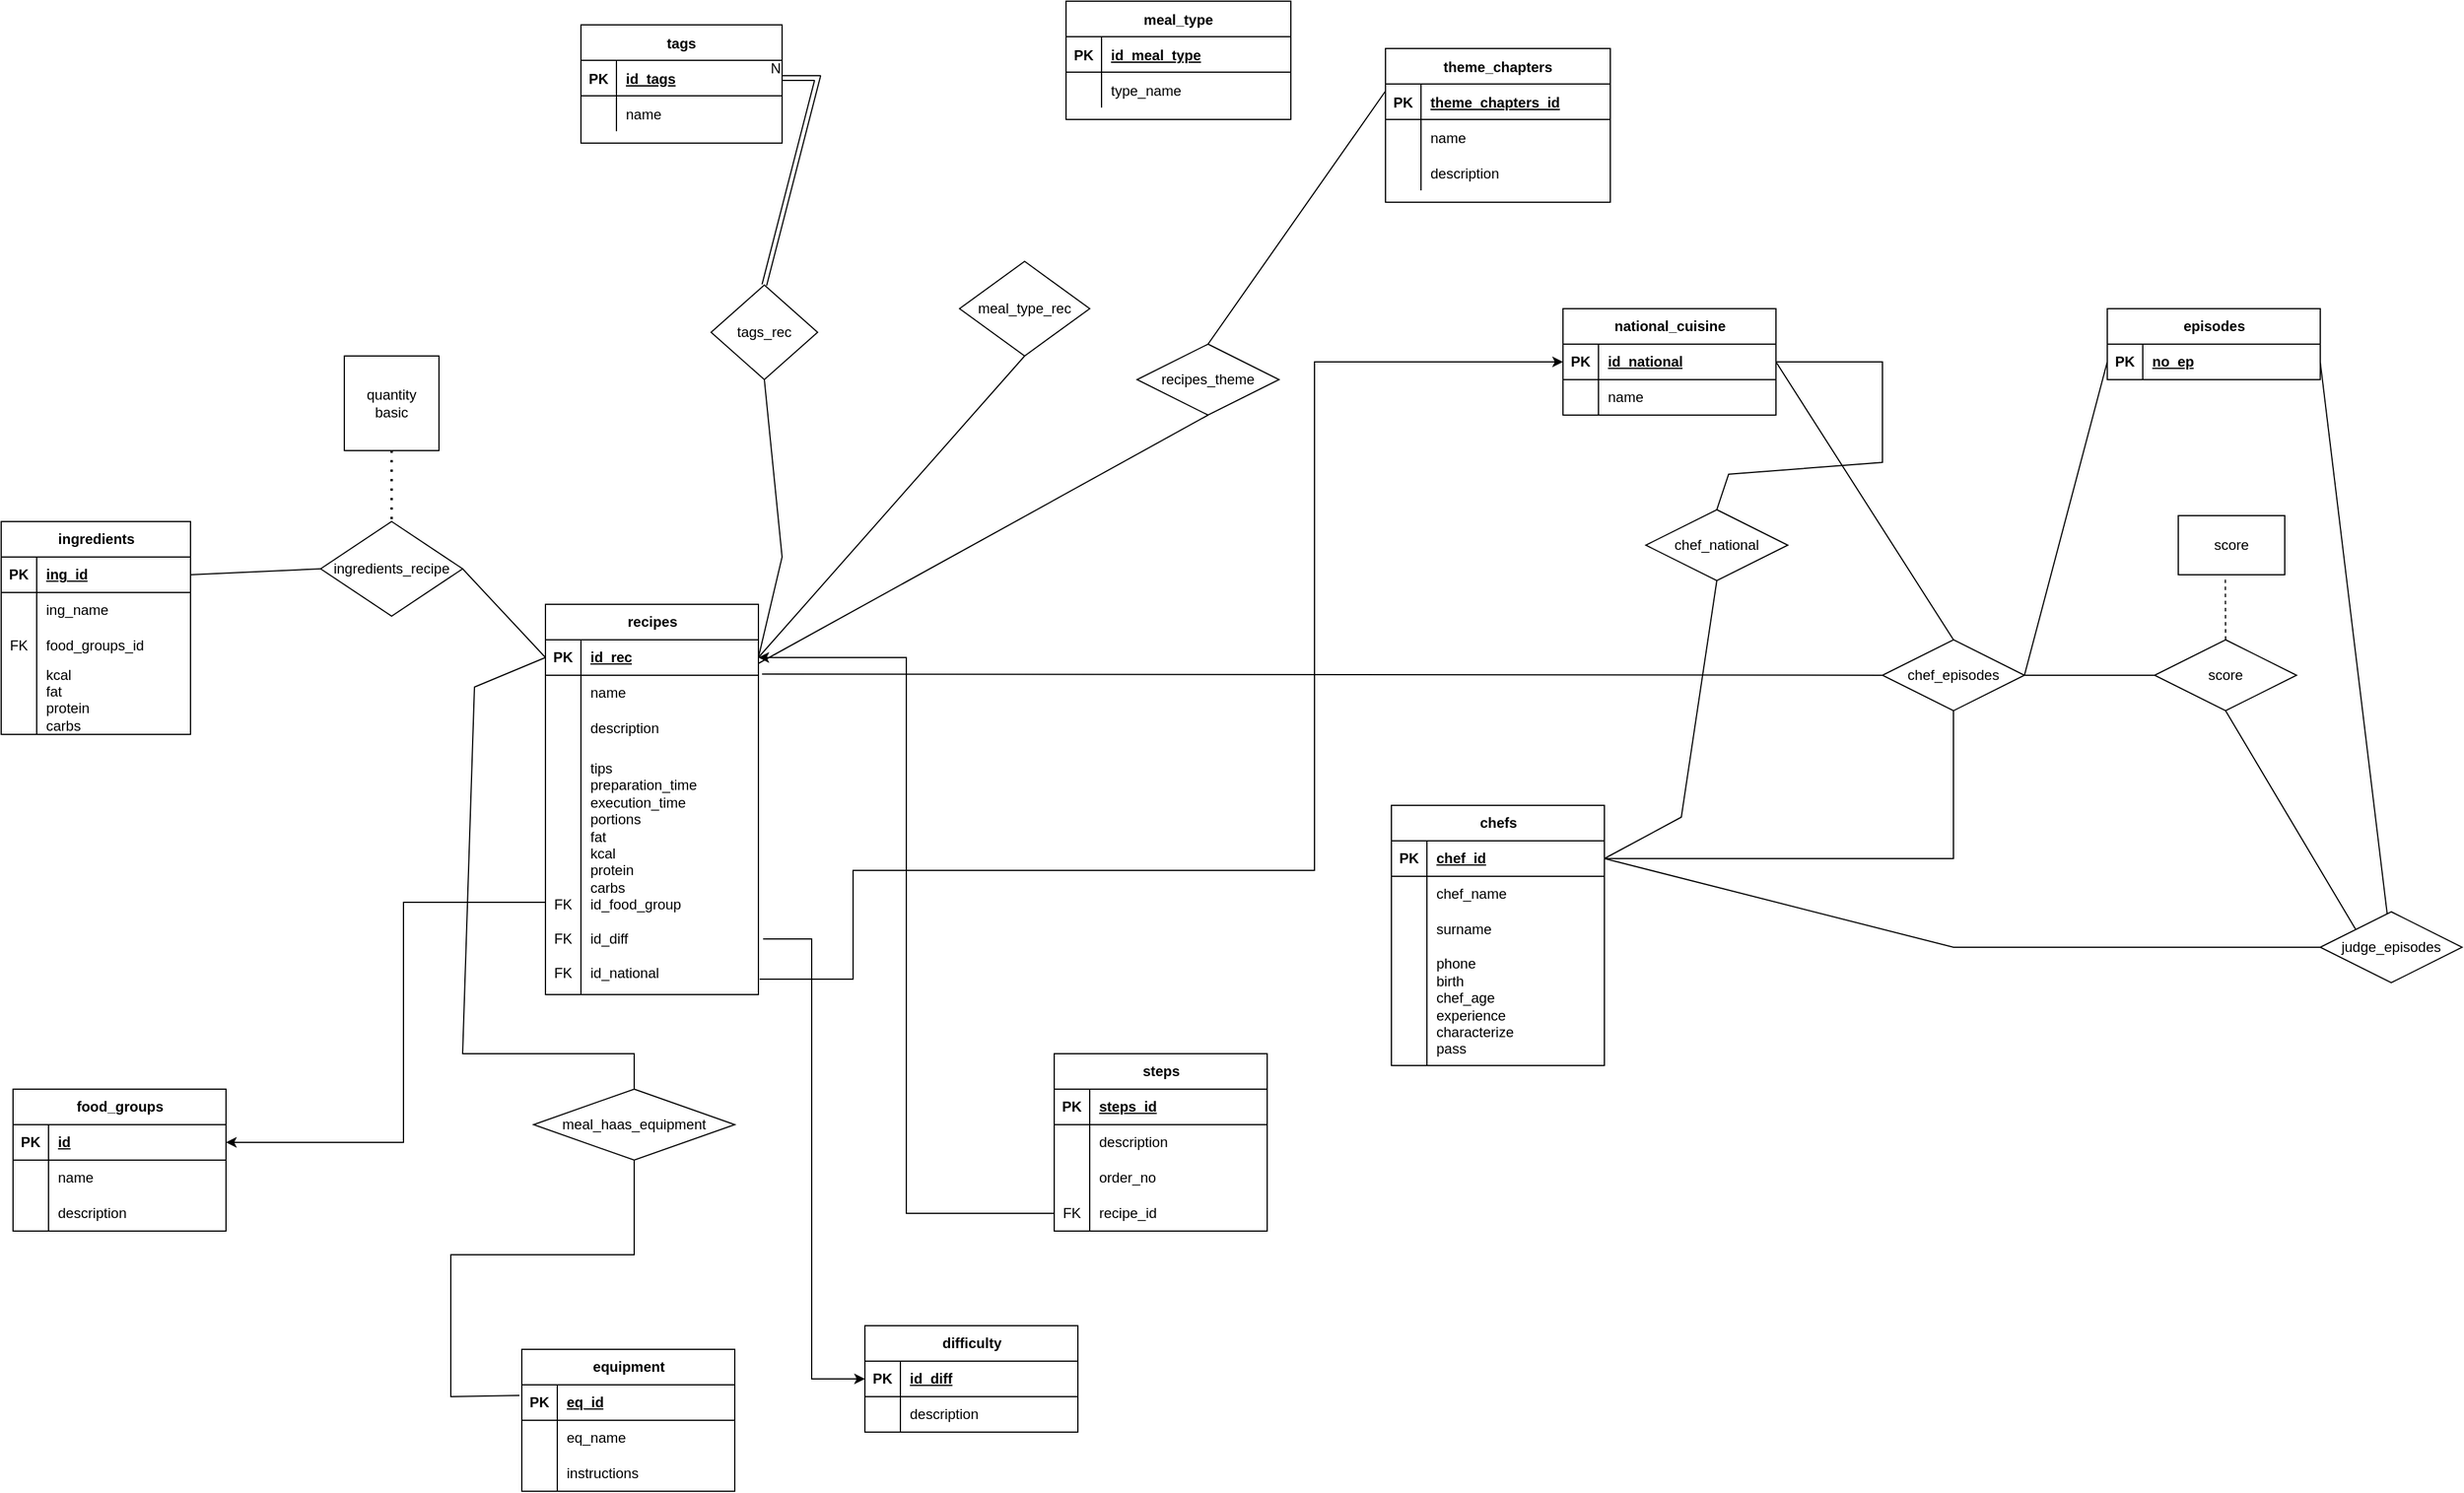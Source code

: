 <mxfile version="24.4.8" type="github">
  <diagram id="R2lEEEUBdFMjLlhIrx00" name="Page-1">
    <mxGraphModel dx="2524" dy="738" grid="1" gridSize="10" guides="1" tooltips="1" connect="1" arrows="1" fold="1" page="1" pageScale="1" pageWidth="850" pageHeight="1100" math="0" shadow="0" extFonts="Permanent Marker^https://fonts.googleapis.com/css?family=Permanent+Marker">
      <root>
        <mxCell id="0" />
        <mxCell id="1" parent="0" />
        <mxCell id="C-vyLk0tnHw3VtMMgP7b-2" value="meal_type" style="shape=table;startSize=30;container=1;collapsible=1;childLayout=tableLayout;fixedRows=1;rowLines=0;fontStyle=1;align=center;resizeLast=1;" parent="1" vertex="1">
          <mxGeometry x="510" y="30" width="190" height="100" as="geometry" />
        </mxCell>
        <mxCell id="C-vyLk0tnHw3VtMMgP7b-3" value="" style="shape=partialRectangle;collapsible=0;dropTarget=0;pointerEvents=0;fillColor=none;points=[[0,0.5],[1,0.5]];portConstraint=eastwest;top=0;left=0;right=0;bottom=1;" parent="C-vyLk0tnHw3VtMMgP7b-2" vertex="1">
          <mxGeometry y="30" width="190" height="30" as="geometry" />
        </mxCell>
        <mxCell id="C-vyLk0tnHw3VtMMgP7b-4" value="PK" style="shape=partialRectangle;overflow=hidden;connectable=0;fillColor=none;top=0;left=0;bottom=0;right=0;fontStyle=1;" parent="C-vyLk0tnHw3VtMMgP7b-3" vertex="1">
          <mxGeometry width="30" height="30" as="geometry">
            <mxRectangle width="30" height="30" as="alternateBounds" />
          </mxGeometry>
        </mxCell>
        <mxCell id="C-vyLk0tnHw3VtMMgP7b-5" value="id_meal_type" style="shape=partialRectangle;overflow=hidden;connectable=0;fillColor=none;top=0;left=0;bottom=0;right=0;align=left;spacingLeft=6;fontStyle=5;" parent="C-vyLk0tnHw3VtMMgP7b-3" vertex="1">
          <mxGeometry x="30" width="160" height="30" as="geometry">
            <mxRectangle width="160" height="30" as="alternateBounds" />
          </mxGeometry>
        </mxCell>
        <mxCell id="C-vyLk0tnHw3VtMMgP7b-6" value="" style="shape=partialRectangle;collapsible=0;dropTarget=0;pointerEvents=0;fillColor=none;points=[[0,0.5],[1,0.5]];portConstraint=eastwest;top=0;left=0;right=0;bottom=0;" parent="C-vyLk0tnHw3VtMMgP7b-2" vertex="1">
          <mxGeometry y="60" width="190" height="30" as="geometry" />
        </mxCell>
        <mxCell id="C-vyLk0tnHw3VtMMgP7b-7" value="" style="shape=partialRectangle;overflow=hidden;connectable=0;fillColor=none;top=0;left=0;bottom=0;right=0;" parent="C-vyLk0tnHw3VtMMgP7b-6" vertex="1">
          <mxGeometry width="30" height="30" as="geometry">
            <mxRectangle width="30" height="30" as="alternateBounds" />
          </mxGeometry>
        </mxCell>
        <mxCell id="C-vyLk0tnHw3VtMMgP7b-8" value="type_name" style="shape=partialRectangle;overflow=hidden;connectable=0;fillColor=none;top=0;left=0;bottom=0;right=0;align=left;spacingLeft=6;" parent="C-vyLk0tnHw3VtMMgP7b-6" vertex="1">
          <mxGeometry x="30" width="160" height="30" as="geometry">
            <mxRectangle width="160" height="30" as="alternateBounds" />
          </mxGeometry>
        </mxCell>
        <mxCell id="C-vyLk0tnHw3VtMMgP7b-13" value="theme_chapters" style="shape=table;startSize=30;container=1;collapsible=1;childLayout=tableLayout;fixedRows=1;rowLines=0;fontStyle=1;align=center;resizeLast=1;" parent="1" vertex="1">
          <mxGeometry x="780" y="70" width="190" height="130" as="geometry" />
        </mxCell>
        <mxCell id="C-vyLk0tnHw3VtMMgP7b-14" value="" style="shape=partialRectangle;collapsible=0;dropTarget=0;pointerEvents=0;fillColor=none;points=[[0,0.5],[1,0.5]];portConstraint=eastwest;top=0;left=0;right=0;bottom=1;" parent="C-vyLk0tnHw3VtMMgP7b-13" vertex="1">
          <mxGeometry y="30" width="190" height="30" as="geometry" />
        </mxCell>
        <mxCell id="C-vyLk0tnHw3VtMMgP7b-15" value="PK" style="shape=partialRectangle;overflow=hidden;connectable=0;fillColor=none;top=0;left=0;bottom=0;right=0;fontStyle=1;" parent="C-vyLk0tnHw3VtMMgP7b-14" vertex="1">
          <mxGeometry width="30" height="30" as="geometry">
            <mxRectangle width="30" height="30" as="alternateBounds" />
          </mxGeometry>
        </mxCell>
        <mxCell id="C-vyLk0tnHw3VtMMgP7b-16" value="theme_chapters_id" style="shape=partialRectangle;overflow=hidden;connectable=0;fillColor=none;top=0;left=0;bottom=0;right=0;align=left;spacingLeft=6;fontStyle=5;" parent="C-vyLk0tnHw3VtMMgP7b-14" vertex="1">
          <mxGeometry x="30" width="160" height="30" as="geometry">
            <mxRectangle width="160" height="30" as="alternateBounds" />
          </mxGeometry>
        </mxCell>
        <mxCell id="C-vyLk0tnHw3VtMMgP7b-17" value="" style="shape=partialRectangle;collapsible=0;dropTarget=0;pointerEvents=0;fillColor=none;points=[[0,0.5],[1,0.5]];portConstraint=eastwest;top=0;left=0;right=0;bottom=0;" parent="C-vyLk0tnHw3VtMMgP7b-13" vertex="1">
          <mxGeometry y="60" width="190" height="30" as="geometry" />
        </mxCell>
        <mxCell id="C-vyLk0tnHw3VtMMgP7b-18" value="" style="shape=partialRectangle;overflow=hidden;connectable=0;fillColor=none;top=0;left=0;bottom=0;right=0;" parent="C-vyLk0tnHw3VtMMgP7b-17" vertex="1">
          <mxGeometry width="30" height="30" as="geometry">
            <mxRectangle width="30" height="30" as="alternateBounds" />
          </mxGeometry>
        </mxCell>
        <mxCell id="C-vyLk0tnHw3VtMMgP7b-19" value="name" style="shape=partialRectangle;overflow=hidden;connectable=0;fillColor=none;top=0;left=0;bottom=0;right=0;align=left;spacingLeft=6;" parent="C-vyLk0tnHw3VtMMgP7b-17" vertex="1">
          <mxGeometry x="30" width="160" height="30" as="geometry">
            <mxRectangle width="160" height="30" as="alternateBounds" />
          </mxGeometry>
        </mxCell>
        <mxCell id="C-vyLk0tnHw3VtMMgP7b-20" value="" style="shape=partialRectangle;collapsible=0;dropTarget=0;pointerEvents=0;fillColor=none;points=[[0,0.5],[1,0.5]];portConstraint=eastwest;top=0;left=0;right=0;bottom=0;" parent="C-vyLk0tnHw3VtMMgP7b-13" vertex="1">
          <mxGeometry y="90" width="190" height="30" as="geometry" />
        </mxCell>
        <mxCell id="C-vyLk0tnHw3VtMMgP7b-21" value="" style="shape=partialRectangle;overflow=hidden;connectable=0;fillColor=none;top=0;left=0;bottom=0;right=0;" parent="C-vyLk0tnHw3VtMMgP7b-20" vertex="1">
          <mxGeometry width="30" height="30" as="geometry">
            <mxRectangle width="30" height="30" as="alternateBounds" />
          </mxGeometry>
        </mxCell>
        <mxCell id="C-vyLk0tnHw3VtMMgP7b-22" value="description " style="shape=partialRectangle;overflow=hidden;connectable=0;fillColor=none;top=0;left=0;bottom=0;right=0;align=left;spacingLeft=6;" parent="C-vyLk0tnHw3VtMMgP7b-20" vertex="1">
          <mxGeometry x="30" width="160" height="30" as="geometry">
            <mxRectangle width="160" height="30" as="alternateBounds" />
          </mxGeometry>
        </mxCell>
        <mxCell id="C-vyLk0tnHw3VtMMgP7b-23" value="tags" style="shape=table;startSize=30;container=1;collapsible=1;childLayout=tableLayout;fixedRows=1;rowLines=0;fontStyle=1;align=center;resizeLast=1;" parent="1" vertex="1">
          <mxGeometry x="100" y="50" width="170" height="100" as="geometry" />
        </mxCell>
        <mxCell id="C-vyLk0tnHw3VtMMgP7b-24" value="" style="shape=partialRectangle;collapsible=0;dropTarget=0;pointerEvents=0;fillColor=none;points=[[0,0.5],[1,0.5]];portConstraint=eastwest;top=0;left=0;right=0;bottom=1;" parent="C-vyLk0tnHw3VtMMgP7b-23" vertex="1">
          <mxGeometry y="30" width="170" height="30" as="geometry" />
        </mxCell>
        <mxCell id="C-vyLk0tnHw3VtMMgP7b-25" value="PK" style="shape=partialRectangle;overflow=hidden;connectable=0;fillColor=none;top=0;left=0;bottom=0;right=0;fontStyle=1;" parent="C-vyLk0tnHw3VtMMgP7b-24" vertex="1">
          <mxGeometry width="30" height="30" as="geometry">
            <mxRectangle width="30" height="30" as="alternateBounds" />
          </mxGeometry>
        </mxCell>
        <mxCell id="C-vyLk0tnHw3VtMMgP7b-26" value="id_tags" style="shape=partialRectangle;overflow=hidden;connectable=0;fillColor=none;top=0;left=0;bottom=0;right=0;align=left;spacingLeft=6;fontStyle=5;" parent="C-vyLk0tnHw3VtMMgP7b-24" vertex="1">
          <mxGeometry x="30" width="140" height="30" as="geometry">
            <mxRectangle width="140" height="30" as="alternateBounds" />
          </mxGeometry>
        </mxCell>
        <mxCell id="C-vyLk0tnHw3VtMMgP7b-27" value="" style="shape=partialRectangle;collapsible=0;dropTarget=0;pointerEvents=0;fillColor=none;points=[[0,0.5],[1,0.5]];portConstraint=eastwest;top=0;left=0;right=0;bottom=0;" parent="C-vyLk0tnHw3VtMMgP7b-23" vertex="1">
          <mxGeometry y="60" width="170" height="30" as="geometry" />
        </mxCell>
        <mxCell id="C-vyLk0tnHw3VtMMgP7b-28" value="" style="shape=partialRectangle;overflow=hidden;connectable=0;fillColor=none;top=0;left=0;bottom=0;right=0;" parent="C-vyLk0tnHw3VtMMgP7b-27" vertex="1">
          <mxGeometry width="30" height="30" as="geometry">
            <mxRectangle width="30" height="30" as="alternateBounds" />
          </mxGeometry>
        </mxCell>
        <mxCell id="C-vyLk0tnHw3VtMMgP7b-29" value="name" style="shape=partialRectangle;overflow=hidden;connectable=0;fillColor=none;top=0;left=0;bottom=0;right=0;align=left;spacingLeft=6;" parent="C-vyLk0tnHw3VtMMgP7b-27" vertex="1">
          <mxGeometry x="30" width="140" height="30" as="geometry">
            <mxRectangle width="140" height="30" as="alternateBounds" />
          </mxGeometry>
        </mxCell>
        <mxCell id="ZAzLyMQpshhAnLZkyLli-1" value="tags_rec" style="rhombus;whiteSpace=wrap;html=1;" parent="1" vertex="1">
          <mxGeometry x="210" y="270" width="90" height="80" as="geometry" />
        </mxCell>
        <mxCell id="ZAzLyMQpshhAnLZkyLli-2" value="meal_type_rec" style="rhombus;whiteSpace=wrap;html=1;" parent="1" vertex="1">
          <mxGeometry x="420" y="250" width="110" height="80" as="geometry" />
        </mxCell>
        <mxCell id="ZAzLyMQpshhAnLZkyLli-4" value="ingredients_recipe" style="rhombus;whiteSpace=wrap;html=1;" parent="1" vertex="1">
          <mxGeometry x="-120" y="470" width="120" height="80" as="geometry" />
        </mxCell>
        <mxCell id="ZAzLyMQpshhAnLZkyLli-6" value="" style="endArrow=none;dashed=1;html=1;dashPattern=1 3;strokeWidth=2;rounded=0;" parent="1" source="ZAzLyMQpshhAnLZkyLli-8" target="ZAzLyMQpshhAnLZkyLli-4" edge="1">
          <mxGeometry width="50" height="50" relative="1" as="geometry">
            <mxPoint x="370" y="570" as="sourcePoint" />
            <mxPoint x="360" y="390" as="targetPoint" />
          </mxGeometry>
        </mxCell>
        <mxCell id="ZAzLyMQpshhAnLZkyLli-8" value="quantity&lt;div&gt;basic&lt;/div&gt;" style="whiteSpace=wrap;html=1;aspect=fixed;" parent="1" vertex="1">
          <mxGeometry x="-100" y="330" width="80" height="80" as="geometry" />
        </mxCell>
        <mxCell id="ZAzLyMQpshhAnLZkyLli-9" value="ingredients" style="shape=table;startSize=30;container=1;collapsible=1;childLayout=tableLayout;fixedRows=1;rowLines=0;fontStyle=1;align=center;resizeLast=1;html=1;" parent="1" vertex="1">
          <mxGeometry x="-390" y="470" width="160" height="180" as="geometry" />
        </mxCell>
        <mxCell id="ZAzLyMQpshhAnLZkyLli-10" value="" style="shape=tableRow;horizontal=0;startSize=0;swimlaneHead=0;swimlaneBody=0;fillColor=none;collapsible=0;dropTarget=0;points=[[0,0.5],[1,0.5]];portConstraint=eastwest;top=0;left=0;right=0;bottom=1;" parent="ZAzLyMQpshhAnLZkyLli-9" vertex="1">
          <mxGeometry y="30" width="160" height="30" as="geometry" />
        </mxCell>
        <mxCell id="ZAzLyMQpshhAnLZkyLli-11" value="PK" style="shape=partialRectangle;connectable=0;fillColor=none;top=0;left=0;bottom=0;right=0;fontStyle=1;overflow=hidden;whiteSpace=wrap;html=1;" parent="ZAzLyMQpshhAnLZkyLli-10" vertex="1">
          <mxGeometry width="30" height="30" as="geometry">
            <mxRectangle width="30" height="30" as="alternateBounds" />
          </mxGeometry>
        </mxCell>
        <mxCell id="ZAzLyMQpshhAnLZkyLli-12" value="ing_id" style="shape=partialRectangle;connectable=0;fillColor=none;top=0;left=0;bottom=0;right=0;align=left;spacingLeft=6;fontStyle=5;overflow=hidden;whiteSpace=wrap;html=1;" parent="ZAzLyMQpshhAnLZkyLli-10" vertex="1">
          <mxGeometry x="30" width="130" height="30" as="geometry">
            <mxRectangle width="130" height="30" as="alternateBounds" />
          </mxGeometry>
        </mxCell>
        <mxCell id="ZAzLyMQpshhAnLZkyLli-13" value="" style="shape=tableRow;horizontal=0;startSize=0;swimlaneHead=0;swimlaneBody=0;fillColor=none;collapsible=0;dropTarget=0;points=[[0,0.5],[1,0.5]];portConstraint=eastwest;top=0;left=0;right=0;bottom=0;" parent="ZAzLyMQpshhAnLZkyLli-9" vertex="1">
          <mxGeometry y="60" width="160" height="30" as="geometry" />
        </mxCell>
        <mxCell id="ZAzLyMQpshhAnLZkyLli-14" value="" style="shape=partialRectangle;connectable=0;fillColor=none;top=0;left=0;bottom=0;right=0;editable=1;overflow=hidden;whiteSpace=wrap;html=1;" parent="ZAzLyMQpshhAnLZkyLli-13" vertex="1">
          <mxGeometry width="30" height="30" as="geometry">
            <mxRectangle width="30" height="30" as="alternateBounds" />
          </mxGeometry>
        </mxCell>
        <mxCell id="ZAzLyMQpshhAnLZkyLli-15" value="ing_name" style="shape=partialRectangle;connectable=0;fillColor=none;top=0;left=0;bottom=0;right=0;align=left;spacingLeft=6;overflow=hidden;whiteSpace=wrap;html=1;" parent="ZAzLyMQpshhAnLZkyLli-13" vertex="1">
          <mxGeometry x="30" width="130" height="30" as="geometry">
            <mxRectangle width="130" height="30" as="alternateBounds" />
          </mxGeometry>
        </mxCell>
        <mxCell id="ZAzLyMQpshhAnLZkyLli-16" value="" style="shape=tableRow;horizontal=0;startSize=0;swimlaneHead=0;swimlaneBody=0;fillColor=none;collapsible=0;dropTarget=0;points=[[0,0.5],[1,0.5]];portConstraint=eastwest;top=0;left=0;right=0;bottom=0;" parent="ZAzLyMQpshhAnLZkyLli-9" vertex="1">
          <mxGeometry y="90" width="160" height="30" as="geometry" />
        </mxCell>
        <mxCell id="ZAzLyMQpshhAnLZkyLli-17" value="FK" style="shape=partialRectangle;connectable=0;fillColor=none;top=0;left=0;bottom=0;right=0;editable=1;overflow=hidden;whiteSpace=wrap;html=1;" parent="ZAzLyMQpshhAnLZkyLli-16" vertex="1">
          <mxGeometry width="30" height="30" as="geometry">
            <mxRectangle width="30" height="30" as="alternateBounds" />
          </mxGeometry>
        </mxCell>
        <mxCell id="ZAzLyMQpshhAnLZkyLli-18" value="food_groups_id" style="shape=partialRectangle;connectable=0;fillColor=none;top=0;left=0;bottom=0;right=0;align=left;spacingLeft=6;overflow=hidden;whiteSpace=wrap;html=1;" parent="ZAzLyMQpshhAnLZkyLli-16" vertex="1">
          <mxGeometry x="30" width="130" height="30" as="geometry">
            <mxRectangle width="130" height="30" as="alternateBounds" />
          </mxGeometry>
        </mxCell>
        <mxCell id="ZAzLyMQpshhAnLZkyLli-19" value="" style="shape=tableRow;horizontal=0;startSize=0;swimlaneHead=0;swimlaneBody=0;fillColor=none;collapsible=0;dropTarget=0;points=[[0,0.5],[1,0.5]];portConstraint=eastwest;top=0;left=0;right=0;bottom=0;" parent="ZAzLyMQpshhAnLZkyLli-9" vertex="1">
          <mxGeometry y="120" width="160" height="60" as="geometry" />
        </mxCell>
        <mxCell id="ZAzLyMQpshhAnLZkyLli-20" value="" style="shape=partialRectangle;connectable=0;fillColor=none;top=0;left=0;bottom=0;right=0;editable=1;overflow=hidden;whiteSpace=wrap;html=1;" parent="ZAzLyMQpshhAnLZkyLli-19" vertex="1">
          <mxGeometry width="30" height="60" as="geometry">
            <mxRectangle width="30" height="60" as="alternateBounds" />
          </mxGeometry>
        </mxCell>
        <mxCell id="ZAzLyMQpshhAnLZkyLli-21" value="kcal&lt;div&gt;fat&lt;/div&gt;&lt;div&gt;protein&lt;/div&gt;&lt;div&gt;carbs&lt;/div&gt;" style="shape=partialRectangle;connectable=0;fillColor=none;top=0;left=0;bottom=0;right=0;align=left;spacingLeft=6;overflow=hidden;whiteSpace=wrap;html=1;" parent="ZAzLyMQpshhAnLZkyLli-19" vertex="1">
          <mxGeometry x="30" width="130" height="60" as="geometry">
            <mxRectangle width="130" height="60" as="alternateBounds" />
          </mxGeometry>
        </mxCell>
        <mxCell id="_lbtLZk86KpK8hCh-zHx-7" value="recipes_theme" style="shape=rhombus;perimeter=rhombusPerimeter;whiteSpace=wrap;html=1;align=center;" vertex="1" parent="1">
          <mxGeometry x="570" y="320" width="120" height="60" as="geometry" />
        </mxCell>
        <mxCell id="_lbtLZk86KpK8hCh-zHx-8" value="recipes" style="shape=table;startSize=30;container=1;collapsible=1;childLayout=tableLayout;fixedRows=1;rowLines=0;fontStyle=1;align=center;resizeLast=1;html=1;" vertex="1" parent="1">
          <mxGeometry x="70" y="540" width="180" height="330" as="geometry" />
        </mxCell>
        <mxCell id="_lbtLZk86KpK8hCh-zHx-9" value="" style="shape=tableRow;horizontal=0;startSize=0;swimlaneHead=0;swimlaneBody=0;fillColor=none;collapsible=0;dropTarget=0;points=[[0,0.5],[1,0.5]];portConstraint=eastwest;top=0;left=0;right=0;bottom=1;" vertex="1" parent="_lbtLZk86KpK8hCh-zHx-8">
          <mxGeometry y="30" width="180" height="30" as="geometry" />
        </mxCell>
        <mxCell id="_lbtLZk86KpK8hCh-zHx-10" value="PK" style="shape=partialRectangle;connectable=0;fillColor=none;top=0;left=0;bottom=0;right=0;fontStyle=1;overflow=hidden;whiteSpace=wrap;html=1;" vertex="1" parent="_lbtLZk86KpK8hCh-zHx-9">
          <mxGeometry width="30" height="30" as="geometry">
            <mxRectangle width="30" height="30" as="alternateBounds" />
          </mxGeometry>
        </mxCell>
        <mxCell id="_lbtLZk86KpK8hCh-zHx-11" value="id_rec" style="shape=partialRectangle;connectable=0;fillColor=none;top=0;left=0;bottom=0;right=0;align=left;spacingLeft=6;fontStyle=5;overflow=hidden;whiteSpace=wrap;html=1;" vertex="1" parent="_lbtLZk86KpK8hCh-zHx-9">
          <mxGeometry x="30" width="150" height="30" as="geometry">
            <mxRectangle width="150" height="30" as="alternateBounds" />
          </mxGeometry>
        </mxCell>
        <mxCell id="_lbtLZk86KpK8hCh-zHx-12" value="" style="shape=tableRow;horizontal=0;startSize=0;swimlaneHead=0;swimlaneBody=0;fillColor=none;collapsible=0;dropTarget=0;points=[[0,0.5],[1,0.5]];portConstraint=eastwest;top=0;left=0;right=0;bottom=0;" vertex="1" parent="_lbtLZk86KpK8hCh-zHx-8">
          <mxGeometry y="60" width="180" height="30" as="geometry" />
        </mxCell>
        <mxCell id="_lbtLZk86KpK8hCh-zHx-13" value="" style="shape=partialRectangle;connectable=0;fillColor=none;top=0;left=0;bottom=0;right=0;editable=1;overflow=hidden;whiteSpace=wrap;html=1;" vertex="1" parent="_lbtLZk86KpK8hCh-zHx-12">
          <mxGeometry width="30" height="30" as="geometry">
            <mxRectangle width="30" height="30" as="alternateBounds" />
          </mxGeometry>
        </mxCell>
        <mxCell id="_lbtLZk86KpK8hCh-zHx-14" value="name" style="shape=partialRectangle;connectable=0;fillColor=none;top=0;left=0;bottom=0;right=0;align=left;spacingLeft=6;overflow=hidden;whiteSpace=wrap;html=1;" vertex="1" parent="_lbtLZk86KpK8hCh-zHx-12">
          <mxGeometry x="30" width="150" height="30" as="geometry">
            <mxRectangle width="150" height="30" as="alternateBounds" />
          </mxGeometry>
        </mxCell>
        <mxCell id="_lbtLZk86KpK8hCh-zHx-15" value="" style="shape=tableRow;horizontal=0;startSize=0;swimlaneHead=0;swimlaneBody=0;fillColor=none;collapsible=0;dropTarget=0;points=[[0,0.5],[1,0.5]];portConstraint=eastwest;top=0;left=0;right=0;bottom=0;" vertex="1" parent="_lbtLZk86KpK8hCh-zHx-8">
          <mxGeometry y="90" width="180" height="30" as="geometry" />
        </mxCell>
        <mxCell id="_lbtLZk86KpK8hCh-zHx-16" value="" style="shape=partialRectangle;connectable=0;fillColor=none;top=0;left=0;bottom=0;right=0;editable=1;overflow=hidden;whiteSpace=wrap;html=1;" vertex="1" parent="_lbtLZk86KpK8hCh-zHx-15">
          <mxGeometry width="30" height="30" as="geometry">
            <mxRectangle width="30" height="30" as="alternateBounds" />
          </mxGeometry>
        </mxCell>
        <mxCell id="_lbtLZk86KpK8hCh-zHx-17" value="description" style="shape=partialRectangle;connectable=0;fillColor=none;top=0;left=0;bottom=0;right=0;align=left;spacingLeft=6;overflow=hidden;whiteSpace=wrap;html=1;" vertex="1" parent="_lbtLZk86KpK8hCh-zHx-15">
          <mxGeometry x="30" width="150" height="30" as="geometry">
            <mxRectangle width="150" height="30" as="alternateBounds" />
          </mxGeometry>
        </mxCell>
        <mxCell id="_lbtLZk86KpK8hCh-zHx-18" value="" style="shape=tableRow;horizontal=0;startSize=0;swimlaneHead=0;swimlaneBody=0;fillColor=none;collapsible=0;dropTarget=0;points=[[0,0.5],[1,0.5]];portConstraint=eastwest;top=0;left=0;right=0;bottom=0;" vertex="1" parent="_lbtLZk86KpK8hCh-zHx-8">
          <mxGeometry y="120" width="180" height="210" as="geometry" />
        </mxCell>
        <mxCell id="_lbtLZk86KpK8hCh-zHx-19" value="&lt;div&gt;&lt;br&gt;&lt;/div&gt;&lt;div&gt;&lt;br&gt;&lt;/div&gt;&lt;div&gt;&lt;br&gt;&lt;/div&gt;&lt;div&gt;&lt;br&gt;&lt;/div&gt;&lt;div&gt;&lt;br&gt;&lt;/div&gt;&lt;div&gt;&lt;br&gt;&lt;/div&gt;&lt;div&gt;&lt;br&gt;&lt;/div&gt;&lt;div&gt;&lt;br&gt;&lt;/div&gt;FK&lt;div&gt;&lt;br&gt;&lt;div&gt;FK&lt;/div&gt;&lt;div&gt;&amp;nbsp; &amp;nbsp; FK&lt;/div&gt;&lt;/div&gt;" style="shape=partialRectangle;connectable=0;fillColor=none;top=0;left=0;bottom=0;right=0;editable=1;overflow=hidden;whiteSpace=wrap;html=1;" vertex="1" parent="_lbtLZk86KpK8hCh-zHx-18">
          <mxGeometry width="30" height="210" as="geometry">
            <mxRectangle width="30" height="210" as="alternateBounds" />
          </mxGeometry>
        </mxCell>
        <mxCell id="_lbtLZk86KpK8hCh-zHx-20" value="tips&amp;nbsp;&lt;div&gt;preparation_time&lt;/div&gt;&lt;div&gt;execution_time&lt;/div&gt;&lt;div&gt;portions&lt;/div&gt;&lt;div&gt;fat&lt;/div&gt;&lt;div&gt;kcal&lt;/div&gt;&lt;div&gt;protein&lt;/div&gt;&lt;div&gt;carbs&lt;/div&gt;&lt;div&gt;&lt;span style=&quot;background-color: initial;&quot;&gt;id_food_group&lt;/span&gt;&lt;br&gt;&lt;/div&gt;&lt;div&gt;&lt;br&gt;&lt;/div&gt;&lt;div&gt;id_diff&lt;/div&gt;&lt;div&gt;&lt;br&gt;&lt;/div&gt;&lt;div&gt;id_national&lt;/div&gt;" style="shape=partialRectangle;connectable=0;fillColor=none;top=0;left=0;bottom=0;right=0;align=left;spacingLeft=6;overflow=hidden;whiteSpace=wrap;html=1;" vertex="1" parent="_lbtLZk86KpK8hCh-zHx-18">
          <mxGeometry x="30" width="150" height="210" as="geometry">
            <mxRectangle width="150" height="210" as="alternateBounds" />
          </mxGeometry>
        </mxCell>
        <mxCell id="_lbtLZk86KpK8hCh-zHx-33" value="" style="endArrow=none;html=1;rounded=0;entryX=0.5;entryY=1;entryDx=0;entryDy=0;" edge="1" parent="1" target="ZAzLyMQpshhAnLZkyLli-1">
          <mxGeometry relative="1" as="geometry">
            <mxPoint x="250" y="585" as="sourcePoint" />
            <mxPoint x="530" y="380" as="targetPoint" />
            <Array as="points">
              <mxPoint x="270" y="500" />
            </Array>
          </mxGeometry>
        </mxCell>
        <mxCell id="_lbtLZk86KpK8hCh-zHx-34" value="" style="endArrow=none;html=1;rounded=0;entryX=0;entryY=0.5;entryDx=0;entryDy=0;exitX=1;exitY=0.5;exitDx=0;exitDy=0;" edge="1" parent="1" source="ZAzLyMQpshhAnLZkyLli-10" target="ZAzLyMQpshhAnLZkyLli-4">
          <mxGeometry relative="1" as="geometry">
            <mxPoint x="-230" y="520" as="sourcePoint" />
            <mxPoint x="-120" y="520" as="targetPoint" />
          </mxGeometry>
        </mxCell>
        <mxCell id="_lbtLZk86KpK8hCh-zHx-46" value="" style="endArrow=none;html=1;rounded=0;exitX=1;exitY=0.5;exitDx=0;exitDy=0;entryX=0;entryY=0.5;entryDx=0;entryDy=0;" edge="1" parent="1" source="ZAzLyMQpshhAnLZkyLli-4" target="_lbtLZk86KpK8hCh-zHx-9">
          <mxGeometry relative="1" as="geometry">
            <mxPoint x="370" y="380" as="sourcePoint" />
            <mxPoint x="530" y="380" as="targetPoint" />
          </mxGeometry>
        </mxCell>
        <mxCell id="_lbtLZk86KpK8hCh-zHx-47" value="" style="shape=link;html=1;rounded=0;entryX=1;entryY=0.5;entryDx=0;entryDy=0;exitX=0.5;exitY=0;exitDx=0;exitDy=0;" edge="1" parent="1" source="ZAzLyMQpshhAnLZkyLli-1" target="C-vyLk0tnHw3VtMMgP7b-24">
          <mxGeometry relative="1" as="geometry">
            <mxPoint x="370" y="380" as="sourcePoint" />
            <mxPoint x="530" y="380" as="targetPoint" />
            <Array as="points">
              <mxPoint x="300" y="95" />
            </Array>
          </mxGeometry>
        </mxCell>
        <mxCell id="_lbtLZk86KpK8hCh-zHx-48" value="N" style="resizable=0;html=1;whiteSpace=wrap;align=right;verticalAlign=bottom;" connectable="0" vertex="1" parent="_lbtLZk86KpK8hCh-zHx-47">
          <mxGeometry x="1" relative="1" as="geometry" />
        </mxCell>
        <mxCell id="_lbtLZk86KpK8hCh-zHx-50" value="" style="endArrow=none;html=1;rounded=0;entryX=0.5;entryY=1;entryDx=0;entryDy=0;exitX=1;exitY=0.5;exitDx=0;exitDy=0;" edge="1" parent="1" source="_lbtLZk86KpK8hCh-zHx-9" target="ZAzLyMQpshhAnLZkyLli-2">
          <mxGeometry relative="1" as="geometry">
            <mxPoint x="290" y="510" as="sourcePoint" />
            <mxPoint x="530" y="380" as="targetPoint" />
          </mxGeometry>
        </mxCell>
        <mxCell id="_lbtLZk86KpK8hCh-zHx-54" value="" style="endArrow=none;html=1;rounded=0;entryX=0.5;entryY=1;entryDx=0;entryDy=0;" edge="1" parent="1" target="_lbtLZk86KpK8hCh-zHx-7">
          <mxGeometry relative="1" as="geometry">
            <mxPoint x="250" y="590" as="sourcePoint" />
            <mxPoint x="570" y="390" as="targetPoint" />
          </mxGeometry>
        </mxCell>
        <mxCell id="_lbtLZk86KpK8hCh-zHx-55" value="" style="endArrow=none;html=1;rounded=0;entryX=0;entryY=0.2;entryDx=0;entryDy=0;entryPerimeter=0;exitX=0.5;exitY=0;exitDx=0;exitDy=0;" edge="1" parent="1" source="_lbtLZk86KpK8hCh-zHx-7" target="C-vyLk0tnHw3VtMMgP7b-14">
          <mxGeometry relative="1" as="geometry">
            <mxPoint x="370" y="380" as="sourcePoint" />
            <mxPoint x="530" y="380" as="targetPoint" />
            <Array as="points" />
          </mxGeometry>
        </mxCell>
        <mxCell id="_lbtLZk86KpK8hCh-zHx-56" value="food_groups" style="shape=table;startSize=30;container=1;collapsible=1;childLayout=tableLayout;fixedRows=1;rowLines=0;fontStyle=1;align=center;resizeLast=1;html=1;" vertex="1" parent="1">
          <mxGeometry x="-380" y="950" width="180" height="120" as="geometry" />
        </mxCell>
        <mxCell id="_lbtLZk86KpK8hCh-zHx-57" value="" style="shape=tableRow;horizontal=0;startSize=0;swimlaneHead=0;swimlaneBody=0;fillColor=none;collapsible=0;dropTarget=0;points=[[0,0.5],[1,0.5]];portConstraint=eastwest;top=0;left=0;right=0;bottom=1;" vertex="1" parent="_lbtLZk86KpK8hCh-zHx-56">
          <mxGeometry y="30" width="180" height="30" as="geometry" />
        </mxCell>
        <mxCell id="_lbtLZk86KpK8hCh-zHx-58" value="PK" style="shape=partialRectangle;connectable=0;fillColor=none;top=0;left=0;bottom=0;right=0;fontStyle=1;overflow=hidden;whiteSpace=wrap;html=1;" vertex="1" parent="_lbtLZk86KpK8hCh-zHx-57">
          <mxGeometry width="30" height="30" as="geometry">
            <mxRectangle width="30" height="30" as="alternateBounds" />
          </mxGeometry>
        </mxCell>
        <mxCell id="_lbtLZk86KpK8hCh-zHx-59" value="id" style="shape=partialRectangle;connectable=0;fillColor=none;top=0;left=0;bottom=0;right=0;align=left;spacingLeft=6;fontStyle=5;overflow=hidden;whiteSpace=wrap;html=1;" vertex="1" parent="_lbtLZk86KpK8hCh-zHx-57">
          <mxGeometry x="30" width="150" height="30" as="geometry">
            <mxRectangle width="150" height="30" as="alternateBounds" />
          </mxGeometry>
        </mxCell>
        <mxCell id="_lbtLZk86KpK8hCh-zHx-60" value="" style="shape=tableRow;horizontal=0;startSize=0;swimlaneHead=0;swimlaneBody=0;fillColor=none;collapsible=0;dropTarget=0;points=[[0,0.5],[1,0.5]];portConstraint=eastwest;top=0;left=0;right=0;bottom=0;" vertex="1" parent="_lbtLZk86KpK8hCh-zHx-56">
          <mxGeometry y="60" width="180" height="30" as="geometry" />
        </mxCell>
        <mxCell id="_lbtLZk86KpK8hCh-zHx-61" value="" style="shape=partialRectangle;connectable=0;fillColor=none;top=0;left=0;bottom=0;right=0;editable=1;overflow=hidden;whiteSpace=wrap;html=1;" vertex="1" parent="_lbtLZk86KpK8hCh-zHx-60">
          <mxGeometry width="30" height="30" as="geometry">
            <mxRectangle width="30" height="30" as="alternateBounds" />
          </mxGeometry>
        </mxCell>
        <mxCell id="_lbtLZk86KpK8hCh-zHx-62" value="name" style="shape=partialRectangle;connectable=0;fillColor=none;top=0;left=0;bottom=0;right=0;align=left;spacingLeft=6;overflow=hidden;whiteSpace=wrap;html=1;" vertex="1" parent="_lbtLZk86KpK8hCh-zHx-60">
          <mxGeometry x="30" width="150" height="30" as="geometry">
            <mxRectangle width="150" height="30" as="alternateBounds" />
          </mxGeometry>
        </mxCell>
        <mxCell id="_lbtLZk86KpK8hCh-zHx-63" value="" style="shape=tableRow;horizontal=0;startSize=0;swimlaneHead=0;swimlaneBody=0;fillColor=none;collapsible=0;dropTarget=0;points=[[0,0.5],[1,0.5]];portConstraint=eastwest;top=0;left=0;right=0;bottom=0;" vertex="1" parent="_lbtLZk86KpK8hCh-zHx-56">
          <mxGeometry y="90" width="180" height="30" as="geometry" />
        </mxCell>
        <mxCell id="_lbtLZk86KpK8hCh-zHx-64" value="" style="shape=partialRectangle;connectable=0;fillColor=none;top=0;left=0;bottom=0;right=0;editable=1;overflow=hidden;whiteSpace=wrap;html=1;" vertex="1" parent="_lbtLZk86KpK8hCh-zHx-63">
          <mxGeometry width="30" height="30" as="geometry">
            <mxRectangle width="30" height="30" as="alternateBounds" />
          </mxGeometry>
        </mxCell>
        <mxCell id="_lbtLZk86KpK8hCh-zHx-65" value="description" style="shape=partialRectangle;connectable=0;fillColor=none;top=0;left=0;bottom=0;right=0;align=left;spacingLeft=6;overflow=hidden;whiteSpace=wrap;html=1;" vertex="1" parent="_lbtLZk86KpK8hCh-zHx-63">
          <mxGeometry x="30" width="150" height="30" as="geometry">
            <mxRectangle width="150" height="30" as="alternateBounds" />
          </mxGeometry>
        </mxCell>
        <mxCell id="_lbtLZk86KpK8hCh-zHx-69" style="edgeStyle=orthogonalEdgeStyle;rounded=0;orthogonalLoop=1;jettySize=auto;html=1;entryX=1;entryY=0.5;entryDx=0;entryDy=0;" edge="1" parent="1" target="_lbtLZk86KpK8hCh-zHx-57">
          <mxGeometry relative="1" as="geometry">
            <mxPoint x="70" y="792" as="sourcePoint" />
            <Array as="points">
              <mxPoint x="-50" y="792" />
              <mxPoint x="-50" y="995" />
            </Array>
          </mxGeometry>
        </mxCell>
        <mxCell id="_lbtLZk86KpK8hCh-zHx-70" value="meal_haas_equipment" style="shape=rhombus;perimeter=rhombusPerimeter;whiteSpace=wrap;html=1;align=center;" vertex="1" parent="1">
          <mxGeometry x="60" y="950" width="170" height="60" as="geometry" />
        </mxCell>
        <mxCell id="_lbtLZk86KpK8hCh-zHx-73" value="equipment" style="shape=table;startSize=30;container=1;collapsible=1;childLayout=tableLayout;fixedRows=1;rowLines=0;fontStyle=1;align=center;resizeLast=1;html=1;" vertex="1" parent="1">
          <mxGeometry x="50" y="1170" width="180" height="120" as="geometry" />
        </mxCell>
        <mxCell id="_lbtLZk86KpK8hCh-zHx-74" value="" style="shape=tableRow;horizontal=0;startSize=0;swimlaneHead=0;swimlaneBody=0;fillColor=none;collapsible=0;dropTarget=0;points=[[0,0.5],[1,0.5]];portConstraint=eastwest;top=0;left=0;right=0;bottom=1;" vertex="1" parent="_lbtLZk86KpK8hCh-zHx-73">
          <mxGeometry y="30" width="180" height="30" as="geometry" />
        </mxCell>
        <mxCell id="_lbtLZk86KpK8hCh-zHx-75" value="PK" style="shape=partialRectangle;connectable=0;fillColor=none;top=0;left=0;bottom=0;right=0;fontStyle=1;overflow=hidden;whiteSpace=wrap;html=1;" vertex="1" parent="_lbtLZk86KpK8hCh-zHx-74">
          <mxGeometry width="30" height="30" as="geometry">
            <mxRectangle width="30" height="30" as="alternateBounds" />
          </mxGeometry>
        </mxCell>
        <mxCell id="_lbtLZk86KpK8hCh-zHx-76" value="eq_id" style="shape=partialRectangle;connectable=0;fillColor=none;top=0;left=0;bottom=0;right=0;align=left;spacingLeft=6;fontStyle=5;overflow=hidden;whiteSpace=wrap;html=1;" vertex="1" parent="_lbtLZk86KpK8hCh-zHx-74">
          <mxGeometry x="30" width="150" height="30" as="geometry">
            <mxRectangle width="150" height="30" as="alternateBounds" />
          </mxGeometry>
        </mxCell>
        <mxCell id="_lbtLZk86KpK8hCh-zHx-77" value="" style="shape=tableRow;horizontal=0;startSize=0;swimlaneHead=0;swimlaneBody=0;fillColor=none;collapsible=0;dropTarget=0;points=[[0,0.5],[1,0.5]];portConstraint=eastwest;top=0;left=0;right=0;bottom=0;" vertex="1" parent="_lbtLZk86KpK8hCh-zHx-73">
          <mxGeometry y="60" width="180" height="30" as="geometry" />
        </mxCell>
        <mxCell id="_lbtLZk86KpK8hCh-zHx-78" value="" style="shape=partialRectangle;connectable=0;fillColor=none;top=0;left=0;bottom=0;right=0;editable=1;overflow=hidden;whiteSpace=wrap;html=1;" vertex="1" parent="_lbtLZk86KpK8hCh-zHx-77">
          <mxGeometry width="30" height="30" as="geometry">
            <mxRectangle width="30" height="30" as="alternateBounds" />
          </mxGeometry>
        </mxCell>
        <mxCell id="_lbtLZk86KpK8hCh-zHx-79" value="eq_name" style="shape=partialRectangle;connectable=0;fillColor=none;top=0;left=0;bottom=0;right=0;align=left;spacingLeft=6;overflow=hidden;whiteSpace=wrap;html=1;" vertex="1" parent="_lbtLZk86KpK8hCh-zHx-77">
          <mxGeometry x="30" width="150" height="30" as="geometry">
            <mxRectangle width="150" height="30" as="alternateBounds" />
          </mxGeometry>
        </mxCell>
        <mxCell id="_lbtLZk86KpK8hCh-zHx-80" value="" style="shape=tableRow;horizontal=0;startSize=0;swimlaneHead=0;swimlaneBody=0;fillColor=none;collapsible=0;dropTarget=0;points=[[0,0.5],[1,0.5]];portConstraint=eastwest;top=0;left=0;right=0;bottom=0;" vertex="1" parent="_lbtLZk86KpK8hCh-zHx-73">
          <mxGeometry y="90" width="180" height="30" as="geometry" />
        </mxCell>
        <mxCell id="_lbtLZk86KpK8hCh-zHx-81" value="" style="shape=partialRectangle;connectable=0;fillColor=none;top=0;left=0;bottom=0;right=0;editable=1;overflow=hidden;whiteSpace=wrap;html=1;" vertex="1" parent="_lbtLZk86KpK8hCh-zHx-80">
          <mxGeometry width="30" height="30" as="geometry">
            <mxRectangle width="30" height="30" as="alternateBounds" />
          </mxGeometry>
        </mxCell>
        <mxCell id="_lbtLZk86KpK8hCh-zHx-82" value="instructions" style="shape=partialRectangle;connectable=0;fillColor=none;top=0;left=0;bottom=0;right=0;align=left;spacingLeft=6;overflow=hidden;whiteSpace=wrap;html=1;" vertex="1" parent="_lbtLZk86KpK8hCh-zHx-80">
          <mxGeometry x="30" width="150" height="30" as="geometry">
            <mxRectangle width="150" height="30" as="alternateBounds" />
          </mxGeometry>
        </mxCell>
        <mxCell id="_lbtLZk86KpK8hCh-zHx-86" value="" style="endArrow=none;html=1;rounded=0;exitX=-0.011;exitY=0.3;exitDx=0;exitDy=0;exitPerimeter=0;entryX=0.5;entryY=1;entryDx=0;entryDy=0;" edge="1" parent="1" source="_lbtLZk86KpK8hCh-zHx-74" target="_lbtLZk86KpK8hCh-zHx-70">
          <mxGeometry relative="1" as="geometry">
            <mxPoint x="370" y="960" as="sourcePoint" />
            <mxPoint x="530" y="960" as="targetPoint" />
            <Array as="points">
              <mxPoint x="-10" y="1210" />
              <mxPoint x="-10" y="1090" />
              <mxPoint x="145" y="1090" />
            </Array>
          </mxGeometry>
        </mxCell>
        <mxCell id="_lbtLZk86KpK8hCh-zHx-87" value="" style="endArrow=none;html=1;rounded=0;entryX=0.5;entryY=0;entryDx=0;entryDy=0;exitX=0;exitY=0.5;exitDx=0;exitDy=0;" edge="1" parent="1" source="_lbtLZk86KpK8hCh-zHx-9" target="_lbtLZk86KpK8hCh-zHx-70">
          <mxGeometry relative="1" as="geometry">
            <mxPoint x="370" y="660" as="sourcePoint" />
            <mxPoint x="530" y="660" as="targetPoint" />
            <Array as="points">
              <mxPoint x="10" y="610" />
              <mxPoint y="920" />
              <mxPoint x="145" y="920" />
            </Array>
          </mxGeometry>
        </mxCell>
        <mxCell id="_lbtLZk86KpK8hCh-zHx-88" value="difficulty" style="shape=table;startSize=30;container=1;collapsible=1;childLayout=tableLayout;fixedRows=1;rowLines=0;fontStyle=1;align=center;resizeLast=1;html=1;" vertex="1" parent="1">
          <mxGeometry x="340" y="1150" width="180" height="90" as="geometry" />
        </mxCell>
        <mxCell id="_lbtLZk86KpK8hCh-zHx-89" value="" style="shape=tableRow;horizontal=0;startSize=0;swimlaneHead=0;swimlaneBody=0;fillColor=none;collapsible=0;dropTarget=0;points=[[0,0.5],[1,0.5]];portConstraint=eastwest;top=0;left=0;right=0;bottom=1;" vertex="1" parent="_lbtLZk86KpK8hCh-zHx-88">
          <mxGeometry y="30" width="180" height="30" as="geometry" />
        </mxCell>
        <mxCell id="_lbtLZk86KpK8hCh-zHx-90" value="PK" style="shape=partialRectangle;connectable=0;fillColor=none;top=0;left=0;bottom=0;right=0;fontStyle=1;overflow=hidden;whiteSpace=wrap;html=1;" vertex="1" parent="_lbtLZk86KpK8hCh-zHx-89">
          <mxGeometry width="30" height="30" as="geometry">
            <mxRectangle width="30" height="30" as="alternateBounds" />
          </mxGeometry>
        </mxCell>
        <mxCell id="_lbtLZk86KpK8hCh-zHx-91" value="id_diff" style="shape=partialRectangle;connectable=0;fillColor=none;top=0;left=0;bottom=0;right=0;align=left;spacingLeft=6;fontStyle=5;overflow=hidden;whiteSpace=wrap;html=1;" vertex="1" parent="_lbtLZk86KpK8hCh-zHx-89">
          <mxGeometry x="30" width="150" height="30" as="geometry">
            <mxRectangle width="150" height="30" as="alternateBounds" />
          </mxGeometry>
        </mxCell>
        <mxCell id="_lbtLZk86KpK8hCh-zHx-92" value="" style="shape=tableRow;horizontal=0;startSize=0;swimlaneHead=0;swimlaneBody=0;fillColor=none;collapsible=0;dropTarget=0;points=[[0,0.5],[1,0.5]];portConstraint=eastwest;top=0;left=0;right=0;bottom=0;" vertex="1" parent="_lbtLZk86KpK8hCh-zHx-88">
          <mxGeometry y="60" width="180" height="30" as="geometry" />
        </mxCell>
        <mxCell id="_lbtLZk86KpK8hCh-zHx-93" value="" style="shape=partialRectangle;connectable=0;fillColor=none;top=0;left=0;bottom=0;right=0;editable=1;overflow=hidden;whiteSpace=wrap;html=1;" vertex="1" parent="_lbtLZk86KpK8hCh-zHx-92">
          <mxGeometry width="30" height="30" as="geometry">
            <mxRectangle width="30" height="30" as="alternateBounds" />
          </mxGeometry>
        </mxCell>
        <mxCell id="_lbtLZk86KpK8hCh-zHx-94" value="description" style="shape=partialRectangle;connectable=0;fillColor=none;top=0;left=0;bottom=0;right=0;align=left;spacingLeft=6;overflow=hidden;whiteSpace=wrap;html=1;" vertex="1" parent="_lbtLZk86KpK8hCh-zHx-92">
          <mxGeometry x="30" width="150" height="30" as="geometry">
            <mxRectangle width="150" height="30" as="alternateBounds" />
          </mxGeometry>
        </mxCell>
        <mxCell id="_lbtLZk86KpK8hCh-zHx-101" style="edgeStyle=orthogonalEdgeStyle;rounded=0;orthogonalLoop=1;jettySize=auto;html=1;exitX=1.022;exitY=0.776;exitDx=0;exitDy=0;entryX=0;entryY=0.5;entryDx=0;entryDy=0;exitPerimeter=0;" edge="1" parent="1" source="_lbtLZk86KpK8hCh-zHx-18" target="_lbtLZk86KpK8hCh-zHx-89">
          <mxGeometry relative="1" as="geometry" />
        </mxCell>
        <mxCell id="_lbtLZk86KpK8hCh-zHx-102" value="steps" style="shape=table;startSize=30;container=1;collapsible=1;childLayout=tableLayout;fixedRows=1;rowLines=0;fontStyle=1;align=center;resizeLast=1;html=1;" vertex="1" parent="1">
          <mxGeometry x="500" y="920" width="180" height="150" as="geometry" />
        </mxCell>
        <mxCell id="_lbtLZk86KpK8hCh-zHx-103" value="" style="shape=tableRow;horizontal=0;startSize=0;swimlaneHead=0;swimlaneBody=0;fillColor=none;collapsible=0;dropTarget=0;points=[[0,0.5],[1,0.5]];portConstraint=eastwest;top=0;left=0;right=0;bottom=1;" vertex="1" parent="_lbtLZk86KpK8hCh-zHx-102">
          <mxGeometry y="30" width="180" height="30" as="geometry" />
        </mxCell>
        <mxCell id="_lbtLZk86KpK8hCh-zHx-104" value="PK" style="shape=partialRectangle;connectable=0;fillColor=none;top=0;left=0;bottom=0;right=0;fontStyle=1;overflow=hidden;whiteSpace=wrap;html=1;" vertex="1" parent="_lbtLZk86KpK8hCh-zHx-103">
          <mxGeometry width="30" height="30" as="geometry">
            <mxRectangle width="30" height="30" as="alternateBounds" />
          </mxGeometry>
        </mxCell>
        <mxCell id="_lbtLZk86KpK8hCh-zHx-105" value="steps_id" style="shape=partialRectangle;connectable=0;fillColor=none;top=0;left=0;bottom=0;right=0;align=left;spacingLeft=6;fontStyle=5;overflow=hidden;whiteSpace=wrap;html=1;" vertex="1" parent="_lbtLZk86KpK8hCh-zHx-103">
          <mxGeometry x="30" width="150" height="30" as="geometry">
            <mxRectangle width="150" height="30" as="alternateBounds" />
          </mxGeometry>
        </mxCell>
        <mxCell id="_lbtLZk86KpK8hCh-zHx-106" value="" style="shape=tableRow;horizontal=0;startSize=0;swimlaneHead=0;swimlaneBody=0;fillColor=none;collapsible=0;dropTarget=0;points=[[0,0.5],[1,0.5]];portConstraint=eastwest;top=0;left=0;right=0;bottom=0;" vertex="1" parent="_lbtLZk86KpK8hCh-zHx-102">
          <mxGeometry y="60" width="180" height="30" as="geometry" />
        </mxCell>
        <mxCell id="_lbtLZk86KpK8hCh-zHx-107" value="" style="shape=partialRectangle;connectable=0;fillColor=none;top=0;left=0;bottom=0;right=0;editable=1;overflow=hidden;whiteSpace=wrap;html=1;" vertex="1" parent="_lbtLZk86KpK8hCh-zHx-106">
          <mxGeometry width="30" height="30" as="geometry">
            <mxRectangle width="30" height="30" as="alternateBounds" />
          </mxGeometry>
        </mxCell>
        <mxCell id="_lbtLZk86KpK8hCh-zHx-108" value="description" style="shape=partialRectangle;connectable=0;fillColor=none;top=0;left=0;bottom=0;right=0;align=left;spacingLeft=6;overflow=hidden;whiteSpace=wrap;html=1;" vertex="1" parent="_lbtLZk86KpK8hCh-zHx-106">
          <mxGeometry x="30" width="150" height="30" as="geometry">
            <mxRectangle width="150" height="30" as="alternateBounds" />
          </mxGeometry>
        </mxCell>
        <mxCell id="_lbtLZk86KpK8hCh-zHx-109" value="" style="shape=tableRow;horizontal=0;startSize=0;swimlaneHead=0;swimlaneBody=0;fillColor=none;collapsible=0;dropTarget=0;points=[[0,0.5],[1,0.5]];portConstraint=eastwest;top=0;left=0;right=0;bottom=0;" vertex="1" parent="_lbtLZk86KpK8hCh-zHx-102">
          <mxGeometry y="90" width="180" height="30" as="geometry" />
        </mxCell>
        <mxCell id="_lbtLZk86KpK8hCh-zHx-110" value="" style="shape=partialRectangle;connectable=0;fillColor=none;top=0;left=0;bottom=0;right=0;editable=1;overflow=hidden;whiteSpace=wrap;html=1;" vertex="1" parent="_lbtLZk86KpK8hCh-zHx-109">
          <mxGeometry width="30" height="30" as="geometry">
            <mxRectangle width="30" height="30" as="alternateBounds" />
          </mxGeometry>
        </mxCell>
        <mxCell id="_lbtLZk86KpK8hCh-zHx-111" value="order_no" style="shape=partialRectangle;connectable=0;fillColor=none;top=0;left=0;bottom=0;right=0;align=left;spacingLeft=6;overflow=hidden;whiteSpace=wrap;html=1;" vertex="1" parent="_lbtLZk86KpK8hCh-zHx-109">
          <mxGeometry x="30" width="150" height="30" as="geometry">
            <mxRectangle width="150" height="30" as="alternateBounds" />
          </mxGeometry>
        </mxCell>
        <mxCell id="_lbtLZk86KpK8hCh-zHx-112" value="" style="shape=tableRow;horizontal=0;startSize=0;swimlaneHead=0;swimlaneBody=0;fillColor=none;collapsible=0;dropTarget=0;points=[[0,0.5],[1,0.5]];portConstraint=eastwest;top=0;left=0;right=0;bottom=0;" vertex="1" parent="_lbtLZk86KpK8hCh-zHx-102">
          <mxGeometry y="120" width="180" height="30" as="geometry" />
        </mxCell>
        <mxCell id="_lbtLZk86KpK8hCh-zHx-113" value="FK" style="shape=partialRectangle;connectable=0;fillColor=none;top=0;left=0;bottom=0;right=0;editable=1;overflow=hidden;whiteSpace=wrap;html=1;" vertex="1" parent="_lbtLZk86KpK8hCh-zHx-112">
          <mxGeometry width="30" height="30" as="geometry">
            <mxRectangle width="30" height="30" as="alternateBounds" />
          </mxGeometry>
        </mxCell>
        <mxCell id="_lbtLZk86KpK8hCh-zHx-114" value="recipe_id" style="shape=partialRectangle;connectable=0;fillColor=none;top=0;left=0;bottom=0;right=0;align=left;spacingLeft=6;overflow=hidden;whiteSpace=wrap;html=1;" vertex="1" parent="_lbtLZk86KpK8hCh-zHx-112">
          <mxGeometry x="30" width="150" height="30" as="geometry">
            <mxRectangle width="150" height="30" as="alternateBounds" />
          </mxGeometry>
        </mxCell>
        <mxCell id="_lbtLZk86KpK8hCh-zHx-115" style="edgeStyle=orthogonalEdgeStyle;rounded=0;orthogonalLoop=1;jettySize=auto;html=1;exitX=0;exitY=0.5;exitDx=0;exitDy=0;entryX=1;entryY=0.5;entryDx=0;entryDy=0;" edge="1" parent="1" source="_lbtLZk86KpK8hCh-zHx-112" target="_lbtLZk86KpK8hCh-zHx-9">
          <mxGeometry relative="1" as="geometry" />
        </mxCell>
        <mxCell id="_lbtLZk86KpK8hCh-zHx-116" value="chefs" style="shape=table;startSize=30;container=1;collapsible=1;childLayout=tableLayout;fixedRows=1;rowLines=0;fontStyle=1;align=center;resizeLast=1;html=1;" vertex="1" parent="1">
          <mxGeometry x="785" y="710" width="180" height="220" as="geometry" />
        </mxCell>
        <mxCell id="_lbtLZk86KpK8hCh-zHx-117" value="" style="shape=tableRow;horizontal=0;startSize=0;swimlaneHead=0;swimlaneBody=0;fillColor=none;collapsible=0;dropTarget=0;points=[[0,0.5],[1,0.5]];portConstraint=eastwest;top=0;left=0;right=0;bottom=1;" vertex="1" parent="_lbtLZk86KpK8hCh-zHx-116">
          <mxGeometry y="30" width="180" height="30" as="geometry" />
        </mxCell>
        <mxCell id="_lbtLZk86KpK8hCh-zHx-118" value="PK" style="shape=partialRectangle;connectable=0;fillColor=none;top=0;left=0;bottom=0;right=0;fontStyle=1;overflow=hidden;whiteSpace=wrap;html=1;" vertex="1" parent="_lbtLZk86KpK8hCh-zHx-117">
          <mxGeometry width="30" height="30" as="geometry">
            <mxRectangle width="30" height="30" as="alternateBounds" />
          </mxGeometry>
        </mxCell>
        <mxCell id="_lbtLZk86KpK8hCh-zHx-119" value="chef_id" style="shape=partialRectangle;connectable=0;fillColor=none;top=0;left=0;bottom=0;right=0;align=left;spacingLeft=6;fontStyle=5;overflow=hidden;whiteSpace=wrap;html=1;" vertex="1" parent="_lbtLZk86KpK8hCh-zHx-117">
          <mxGeometry x="30" width="150" height="30" as="geometry">
            <mxRectangle width="150" height="30" as="alternateBounds" />
          </mxGeometry>
        </mxCell>
        <mxCell id="_lbtLZk86KpK8hCh-zHx-120" value="" style="shape=tableRow;horizontal=0;startSize=0;swimlaneHead=0;swimlaneBody=0;fillColor=none;collapsible=0;dropTarget=0;points=[[0,0.5],[1,0.5]];portConstraint=eastwest;top=0;left=0;right=0;bottom=0;" vertex="1" parent="_lbtLZk86KpK8hCh-zHx-116">
          <mxGeometry y="60" width="180" height="30" as="geometry" />
        </mxCell>
        <mxCell id="_lbtLZk86KpK8hCh-zHx-121" value="" style="shape=partialRectangle;connectable=0;fillColor=none;top=0;left=0;bottom=0;right=0;editable=1;overflow=hidden;whiteSpace=wrap;html=1;" vertex="1" parent="_lbtLZk86KpK8hCh-zHx-120">
          <mxGeometry width="30" height="30" as="geometry">
            <mxRectangle width="30" height="30" as="alternateBounds" />
          </mxGeometry>
        </mxCell>
        <mxCell id="_lbtLZk86KpK8hCh-zHx-122" value="chef_name" style="shape=partialRectangle;connectable=0;fillColor=none;top=0;left=0;bottom=0;right=0;align=left;spacingLeft=6;overflow=hidden;whiteSpace=wrap;html=1;" vertex="1" parent="_lbtLZk86KpK8hCh-zHx-120">
          <mxGeometry x="30" width="150" height="30" as="geometry">
            <mxRectangle width="150" height="30" as="alternateBounds" />
          </mxGeometry>
        </mxCell>
        <mxCell id="_lbtLZk86KpK8hCh-zHx-123" value="" style="shape=tableRow;horizontal=0;startSize=0;swimlaneHead=0;swimlaneBody=0;fillColor=none;collapsible=0;dropTarget=0;points=[[0,0.5],[1,0.5]];portConstraint=eastwest;top=0;left=0;right=0;bottom=0;" vertex="1" parent="_lbtLZk86KpK8hCh-zHx-116">
          <mxGeometry y="90" width="180" height="30" as="geometry" />
        </mxCell>
        <mxCell id="_lbtLZk86KpK8hCh-zHx-124" value="" style="shape=partialRectangle;connectable=0;fillColor=none;top=0;left=0;bottom=0;right=0;editable=1;overflow=hidden;whiteSpace=wrap;html=1;" vertex="1" parent="_lbtLZk86KpK8hCh-zHx-123">
          <mxGeometry width="30" height="30" as="geometry">
            <mxRectangle width="30" height="30" as="alternateBounds" />
          </mxGeometry>
        </mxCell>
        <mxCell id="_lbtLZk86KpK8hCh-zHx-125" value="surname" style="shape=partialRectangle;connectable=0;fillColor=none;top=0;left=0;bottom=0;right=0;align=left;spacingLeft=6;overflow=hidden;whiteSpace=wrap;html=1;" vertex="1" parent="_lbtLZk86KpK8hCh-zHx-123">
          <mxGeometry x="30" width="150" height="30" as="geometry">
            <mxRectangle width="150" height="30" as="alternateBounds" />
          </mxGeometry>
        </mxCell>
        <mxCell id="_lbtLZk86KpK8hCh-zHx-126" value="" style="shape=tableRow;horizontal=0;startSize=0;swimlaneHead=0;swimlaneBody=0;fillColor=none;collapsible=0;dropTarget=0;points=[[0,0.5],[1,0.5]];portConstraint=eastwest;top=0;left=0;right=0;bottom=0;" vertex="1" parent="_lbtLZk86KpK8hCh-zHx-116">
          <mxGeometry y="120" width="180" height="100" as="geometry" />
        </mxCell>
        <mxCell id="_lbtLZk86KpK8hCh-zHx-127" value="" style="shape=partialRectangle;connectable=0;fillColor=none;top=0;left=0;bottom=0;right=0;editable=1;overflow=hidden;whiteSpace=wrap;html=1;" vertex="1" parent="_lbtLZk86KpK8hCh-zHx-126">
          <mxGeometry width="30" height="100" as="geometry">
            <mxRectangle width="30" height="100" as="alternateBounds" />
          </mxGeometry>
        </mxCell>
        <mxCell id="_lbtLZk86KpK8hCh-zHx-128" value="phone&lt;div&gt;birth&lt;/div&gt;&lt;div&gt;chef_age&lt;/div&gt;&lt;div&gt;experience&lt;/div&gt;&lt;div&gt;characterize&lt;/div&gt;&lt;div&gt;pass&lt;/div&gt;" style="shape=partialRectangle;connectable=0;fillColor=none;top=0;left=0;bottom=0;right=0;align=left;spacingLeft=6;overflow=hidden;whiteSpace=wrap;html=1;" vertex="1" parent="_lbtLZk86KpK8hCh-zHx-126">
          <mxGeometry x="30" width="150" height="100" as="geometry">
            <mxRectangle width="150" height="100" as="alternateBounds" />
          </mxGeometry>
        </mxCell>
        <mxCell id="_lbtLZk86KpK8hCh-zHx-129" value="national_cuisine" style="shape=table;startSize=30;container=1;collapsible=1;childLayout=tableLayout;fixedRows=1;rowLines=0;fontStyle=1;align=center;resizeLast=1;html=1;" vertex="1" parent="1">
          <mxGeometry x="930" y="290" width="180" height="90" as="geometry" />
        </mxCell>
        <mxCell id="_lbtLZk86KpK8hCh-zHx-130" value="" style="shape=tableRow;horizontal=0;startSize=0;swimlaneHead=0;swimlaneBody=0;fillColor=none;collapsible=0;dropTarget=0;points=[[0,0.5],[1,0.5]];portConstraint=eastwest;top=0;left=0;right=0;bottom=1;" vertex="1" parent="_lbtLZk86KpK8hCh-zHx-129">
          <mxGeometry y="30" width="180" height="30" as="geometry" />
        </mxCell>
        <mxCell id="_lbtLZk86KpK8hCh-zHx-131" value="PK" style="shape=partialRectangle;connectable=0;fillColor=none;top=0;left=0;bottom=0;right=0;fontStyle=1;overflow=hidden;whiteSpace=wrap;html=1;" vertex="1" parent="_lbtLZk86KpK8hCh-zHx-130">
          <mxGeometry width="30" height="30" as="geometry">
            <mxRectangle width="30" height="30" as="alternateBounds" />
          </mxGeometry>
        </mxCell>
        <mxCell id="_lbtLZk86KpK8hCh-zHx-132" value="id_national" style="shape=partialRectangle;connectable=0;fillColor=none;top=0;left=0;bottom=0;right=0;align=left;spacingLeft=6;fontStyle=5;overflow=hidden;whiteSpace=wrap;html=1;" vertex="1" parent="_lbtLZk86KpK8hCh-zHx-130">
          <mxGeometry x="30" width="150" height="30" as="geometry">
            <mxRectangle width="150" height="30" as="alternateBounds" />
          </mxGeometry>
        </mxCell>
        <mxCell id="_lbtLZk86KpK8hCh-zHx-133" value="" style="shape=tableRow;horizontal=0;startSize=0;swimlaneHead=0;swimlaneBody=0;fillColor=none;collapsible=0;dropTarget=0;points=[[0,0.5],[1,0.5]];portConstraint=eastwest;top=0;left=0;right=0;bottom=0;" vertex="1" parent="_lbtLZk86KpK8hCh-zHx-129">
          <mxGeometry y="60" width="180" height="30" as="geometry" />
        </mxCell>
        <mxCell id="_lbtLZk86KpK8hCh-zHx-134" value="" style="shape=partialRectangle;connectable=0;fillColor=none;top=0;left=0;bottom=0;right=0;editable=1;overflow=hidden;whiteSpace=wrap;html=1;" vertex="1" parent="_lbtLZk86KpK8hCh-zHx-133">
          <mxGeometry width="30" height="30" as="geometry">
            <mxRectangle width="30" height="30" as="alternateBounds" />
          </mxGeometry>
        </mxCell>
        <mxCell id="_lbtLZk86KpK8hCh-zHx-135" value="name" style="shape=partialRectangle;connectable=0;fillColor=none;top=0;left=0;bottom=0;right=0;align=left;spacingLeft=6;overflow=hidden;whiteSpace=wrap;html=1;" vertex="1" parent="_lbtLZk86KpK8hCh-zHx-133">
          <mxGeometry x="30" width="150" height="30" as="geometry">
            <mxRectangle width="150" height="30" as="alternateBounds" />
          </mxGeometry>
        </mxCell>
        <mxCell id="_lbtLZk86KpK8hCh-zHx-143" style="edgeStyle=orthogonalEdgeStyle;rounded=0;orthogonalLoop=1;jettySize=auto;html=1;exitX=1.006;exitY=0.938;exitDx=0;exitDy=0;entryX=0;entryY=0.5;entryDx=0;entryDy=0;exitPerimeter=0;" edge="1" parent="1" source="_lbtLZk86KpK8hCh-zHx-18" target="_lbtLZk86KpK8hCh-zHx-130">
          <mxGeometry relative="1" as="geometry">
            <Array as="points">
              <mxPoint x="330" y="857" />
              <mxPoint x="330" y="765" />
              <mxPoint x="720" y="765" />
              <mxPoint x="720" y="335" />
            </Array>
          </mxGeometry>
        </mxCell>
        <mxCell id="_lbtLZk86KpK8hCh-zHx-144" value="chef_national" style="shape=rhombus;perimeter=rhombusPerimeter;whiteSpace=wrap;html=1;align=center;" vertex="1" parent="1">
          <mxGeometry x="1000" y="460" width="120" height="60" as="geometry" />
        </mxCell>
        <mxCell id="_lbtLZk86KpK8hCh-zHx-145" value="" style="endArrow=none;html=1;rounded=0;entryX=0.5;entryY=0;entryDx=0;entryDy=0;exitX=1;exitY=0.5;exitDx=0;exitDy=0;" edge="1" parent="1" source="_lbtLZk86KpK8hCh-zHx-130" target="_lbtLZk86KpK8hCh-zHx-144">
          <mxGeometry relative="1" as="geometry">
            <mxPoint x="470" y="560" as="sourcePoint" />
            <mxPoint x="630" y="560" as="targetPoint" />
            <Array as="points">
              <mxPoint x="1200" y="335" />
              <mxPoint x="1200" y="420" />
              <mxPoint x="1070" y="430" />
            </Array>
          </mxGeometry>
        </mxCell>
        <mxCell id="_lbtLZk86KpK8hCh-zHx-146" value="" style="endArrow=none;html=1;rounded=0;entryX=1;entryY=0.5;entryDx=0;entryDy=0;exitX=0.5;exitY=1;exitDx=0;exitDy=0;" edge="1" parent="1" source="_lbtLZk86KpK8hCh-zHx-144" target="_lbtLZk86KpK8hCh-zHx-117">
          <mxGeometry relative="1" as="geometry">
            <mxPoint x="470" y="560" as="sourcePoint" />
            <mxPoint x="630" y="560" as="targetPoint" />
            <Array as="points">
              <mxPoint x="1030" y="720" />
            </Array>
          </mxGeometry>
        </mxCell>
        <mxCell id="_lbtLZk86KpK8hCh-zHx-147" value="chef_episodes" style="shape=rhombus;perimeter=rhombusPerimeter;whiteSpace=wrap;html=1;align=center;" vertex="1" parent="1">
          <mxGeometry x="1200" y="570" width="120" height="60" as="geometry" />
        </mxCell>
        <mxCell id="_lbtLZk86KpK8hCh-zHx-148" value="" style="endArrow=none;html=1;rounded=0;entryX=0;entryY=0.5;entryDx=0;entryDy=0;exitX=1.017;exitY=0.967;exitDx=0;exitDy=0;exitPerimeter=0;" edge="1" parent="1" source="_lbtLZk86KpK8hCh-zHx-9" target="_lbtLZk86KpK8hCh-zHx-147">
          <mxGeometry relative="1" as="geometry">
            <mxPoint x="250" y="580" as="sourcePoint" />
            <mxPoint x="730" y="760" as="targetPoint" />
          </mxGeometry>
        </mxCell>
        <mxCell id="_lbtLZk86KpK8hCh-zHx-149" value="" style="endArrow=none;html=1;rounded=0;exitX=1;exitY=0.5;exitDx=0;exitDy=0;entryX=0.5;entryY=1;entryDx=0;entryDy=0;" edge="1" parent="1" source="_lbtLZk86KpK8hCh-zHx-117" target="_lbtLZk86KpK8hCh-zHx-147">
          <mxGeometry relative="1" as="geometry">
            <mxPoint x="570" y="760" as="sourcePoint" />
            <mxPoint x="730" y="760" as="targetPoint" />
            <Array as="points">
              <mxPoint x="1260" y="755" />
            </Array>
          </mxGeometry>
        </mxCell>
        <mxCell id="_lbtLZk86KpK8hCh-zHx-150" value="" style="endArrow=none;html=1;rounded=0;entryX=1;entryY=0.5;entryDx=0;entryDy=0;exitX=0.5;exitY=0;exitDx=0;exitDy=0;" edge="1" parent="1" source="_lbtLZk86KpK8hCh-zHx-147" target="_lbtLZk86KpK8hCh-zHx-130">
          <mxGeometry relative="1" as="geometry">
            <mxPoint x="570" y="460" as="sourcePoint" />
            <mxPoint x="730" y="460" as="targetPoint" />
          </mxGeometry>
        </mxCell>
        <mxCell id="_lbtLZk86KpK8hCh-zHx-151" value="episodes" style="shape=table;startSize=30;container=1;collapsible=1;childLayout=tableLayout;fixedRows=1;rowLines=0;fontStyle=1;align=center;resizeLast=1;html=1;" vertex="1" parent="1">
          <mxGeometry x="1390" y="290" width="180" height="60" as="geometry" />
        </mxCell>
        <mxCell id="_lbtLZk86KpK8hCh-zHx-152" value="" style="shape=tableRow;horizontal=0;startSize=0;swimlaneHead=0;swimlaneBody=0;fillColor=none;collapsible=0;dropTarget=0;points=[[0,0.5],[1,0.5]];portConstraint=eastwest;top=0;left=0;right=0;bottom=1;" vertex="1" parent="_lbtLZk86KpK8hCh-zHx-151">
          <mxGeometry y="30" width="180" height="30" as="geometry" />
        </mxCell>
        <mxCell id="_lbtLZk86KpK8hCh-zHx-153" value="PK" style="shape=partialRectangle;connectable=0;fillColor=none;top=0;left=0;bottom=0;right=0;fontStyle=1;overflow=hidden;whiteSpace=wrap;html=1;" vertex="1" parent="_lbtLZk86KpK8hCh-zHx-152">
          <mxGeometry width="30" height="30" as="geometry">
            <mxRectangle width="30" height="30" as="alternateBounds" />
          </mxGeometry>
        </mxCell>
        <mxCell id="_lbtLZk86KpK8hCh-zHx-154" value="no_ep" style="shape=partialRectangle;connectable=0;fillColor=none;top=0;left=0;bottom=0;right=0;align=left;spacingLeft=6;fontStyle=5;overflow=hidden;whiteSpace=wrap;html=1;" vertex="1" parent="_lbtLZk86KpK8hCh-zHx-152">
          <mxGeometry x="30" width="150" height="30" as="geometry">
            <mxRectangle width="150" height="30" as="alternateBounds" />
          </mxGeometry>
        </mxCell>
        <mxCell id="_lbtLZk86KpK8hCh-zHx-164" value="" style="endArrow=none;html=1;rounded=0;entryX=0;entryY=0.5;entryDx=0;entryDy=0;exitX=1;exitY=0.5;exitDx=0;exitDy=0;" edge="1" parent="1" source="_lbtLZk86KpK8hCh-zHx-147" target="_lbtLZk86KpK8hCh-zHx-152">
          <mxGeometry relative="1" as="geometry">
            <mxPoint x="770" y="660" as="sourcePoint" />
            <mxPoint x="930" y="660" as="targetPoint" />
          </mxGeometry>
        </mxCell>
        <mxCell id="_lbtLZk86KpK8hCh-zHx-165" value="score" style="shape=rhombus;perimeter=rhombusPerimeter;whiteSpace=wrap;html=1;align=center;" vertex="1" parent="1">
          <mxGeometry x="1430" y="570" width="120" height="60" as="geometry" />
        </mxCell>
        <mxCell id="_lbtLZk86KpK8hCh-zHx-166" value="" style="endArrow=none;html=1;rounded=0;entryX=1;entryY=0.5;entryDx=0;entryDy=0;exitX=0;exitY=0.5;exitDx=0;exitDy=0;" edge="1" parent="1" source="_lbtLZk86KpK8hCh-zHx-165" target="_lbtLZk86KpK8hCh-zHx-147">
          <mxGeometry relative="1" as="geometry">
            <mxPoint x="770" y="660" as="sourcePoint" />
            <mxPoint x="930" y="660" as="targetPoint" />
          </mxGeometry>
        </mxCell>
        <mxCell id="_lbtLZk86KpK8hCh-zHx-167" value="" style="endArrow=none;dashed=1;html=1;rounded=0;exitX=0.5;exitY=0;exitDx=0;exitDy=0;entryX=0.442;entryY=1.083;entryDx=0;entryDy=0;entryPerimeter=0;" edge="1" parent="1" source="_lbtLZk86KpK8hCh-zHx-165" target="_lbtLZk86KpK8hCh-zHx-168">
          <mxGeometry width="50" height="50" relative="1" as="geometry">
            <mxPoint x="1480" y="570" as="sourcePoint" />
            <mxPoint x="1490" y="520" as="targetPoint" />
          </mxGeometry>
        </mxCell>
        <mxCell id="_lbtLZk86KpK8hCh-zHx-168" value="score" style="rounded=0;whiteSpace=wrap;html=1;" vertex="1" parent="1">
          <mxGeometry x="1450" y="465" width="90" height="50" as="geometry" />
        </mxCell>
        <mxCell id="_lbtLZk86KpK8hCh-zHx-170" value="judge_episodes" style="shape=rhombus;perimeter=rhombusPerimeter;whiteSpace=wrap;html=1;align=center;" vertex="1" parent="1">
          <mxGeometry x="1570" y="800" width="120" height="60" as="geometry" />
        </mxCell>
        <mxCell id="_lbtLZk86KpK8hCh-zHx-171" value="" style="endArrow=none;html=1;rounded=0;entryX=1;entryY=0.5;entryDx=0;entryDy=0;exitX=0;exitY=0.5;exitDx=0;exitDy=0;" edge="1" parent="1" source="_lbtLZk86KpK8hCh-zHx-170" target="_lbtLZk86KpK8hCh-zHx-117">
          <mxGeometry relative="1" as="geometry">
            <mxPoint x="870" y="560" as="sourcePoint" />
            <mxPoint x="1030" y="560" as="targetPoint" />
            <Array as="points">
              <mxPoint x="1260" y="830" />
            </Array>
          </mxGeometry>
        </mxCell>
        <mxCell id="_lbtLZk86KpK8hCh-zHx-172" value="" style="endArrow=none;html=1;rounded=0;entryX=0.5;entryY=1;entryDx=0;entryDy=0;exitX=0;exitY=0;exitDx=0;exitDy=0;" edge="1" parent="1" source="_lbtLZk86KpK8hCh-zHx-170" target="_lbtLZk86KpK8hCh-zHx-165">
          <mxGeometry relative="1" as="geometry">
            <mxPoint x="870" y="560" as="sourcePoint" />
            <mxPoint x="1030" y="560" as="targetPoint" />
          </mxGeometry>
        </mxCell>
        <mxCell id="_lbtLZk86KpK8hCh-zHx-173" value="" style="endArrow=none;html=1;rounded=0;exitX=1;exitY=0.5;exitDx=0;exitDy=0;" edge="1" parent="1" source="_lbtLZk86KpK8hCh-zHx-152" target="_lbtLZk86KpK8hCh-zHx-170">
          <mxGeometry relative="1" as="geometry">
            <mxPoint x="870" y="560" as="sourcePoint" />
            <mxPoint x="1030" y="560" as="targetPoint" />
          </mxGeometry>
        </mxCell>
      </root>
    </mxGraphModel>
  </diagram>
</mxfile>
